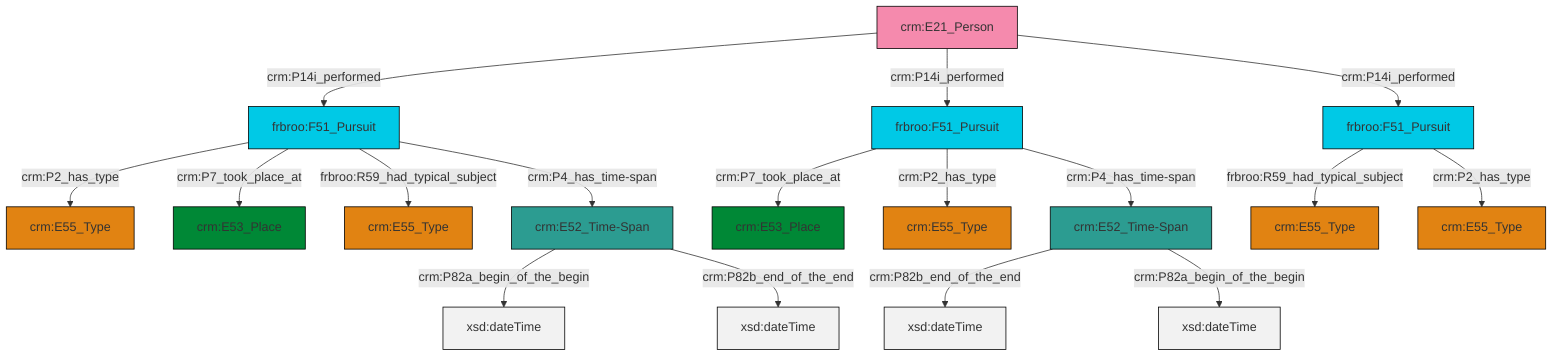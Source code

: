 graph TD
classDef Literal fill:#f2f2f2,stroke:#000000;
classDef CRM_Entity fill:#FFFFFF,stroke:#000000;
classDef Temporal_Entity fill:#00C9E6, stroke:#000000;
classDef Type fill:#E18312, stroke:#000000;
classDef Time-Span fill:#2C9C91, stroke:#000000;
classDef Appellation fill:#FFEB7F, stroke:#000000;
classDef Place fill:#008836, stroke:#000000;
classDef Persistent_Item fill:#B266B2, stroke:#000000;
classDef Conceptual_Object fill:#FFD700, stroke:#000000;
classDef Physical_Thing fill:#D2B48C, stroke:#000000;
classDef Actor fill:#f58aad, stroke:#000000;
classDef PC_Classes fill:#4ce600, stroke:#000000;
classDef Multi fill:#cccccc,stroke:#000000;

2["crm:E52_Time-Span"]:::Time-Span -->|crm:P82a_begin_of_the_begin| 3[xsd:dateTime]:::Literal
4["crm:E21_Person"]:::Actor -->|crm:P14i_performed| 5["frbroo:F51_Pursuit"]:::Temporal_Entity
5["frbroo:F51_Pursuit"]:::Temporal_Entity -->|crm:P2_has_type| 7["crm:E55_Type"]:::Type
8["frbroo:F51_Pursuit"]:::Temporal_Entity -->|crm:P7_took_place_at| 13["crm:E53_Place"]:::Place
5["frbroo:F51_Pursuit"]:::Temporal_Entity -->|crm:P7_took_place_at| 16["crm:E53_Place"]:::Place
8["frbroo:F51_Pursuit"]:::Temporal_Entity -->|crm:P2_has_type| 17["crm:E55_Type"]:::Type
5["frbroo:F51_Pursuit"]:::Temporal_Entity -->|frbroo:R59_had_typical_subject| 10["crm:E55_Type"]:::Type
18["crm:E52_Time-Span"]:::Time-Span -->|crm:P82b_end_of_the_end| 20[xsd:dateTime]:::Literal
4["crm:E21_Person"]:::Actor -->|crm:P14i_performed| 8["frbroo:F51_Pursuit"]:::Temporal_Entity
5["frbroo:F51_Pursuit"]:::Temporal_Entity -->|crm:P4_has_time-span| 2["crm:E52_Time-Span"]:::Time-Span
18["crm:E52_Time-Span"]:::Time-Span -->|crm:P82a_begin_of_the_begin| 23[xsd:dateTime]:::Literal
26["frbroo:F51_Pursuit"]:::Temporal_Entity -->|frbroo:R59_had_typical_subject| 27["crm:E55_Type"]:::Type
8["frbroo:F51_Pursuit"]:::Temporal_Entity -->|crm:P4_has_time-span| 18["crm:E52_Time-Span"]:::Time-Span
26["frbroo:F51_Pursuit"]:::Temporal_Entity -->|crm:P2_has_type| 0["crm:E55_Type"]:::Type
4["crm:E21_Person"]:::Actor -->|crm:P14i_performed| 26["frbroo:F51_Pursuit"]:::Temporal_Entity
2["crm:E52_Time-Span"]:::Time-Span -->|crm:P82b_end_of_the_end| 30[xsd:dateTime]:::Literal
